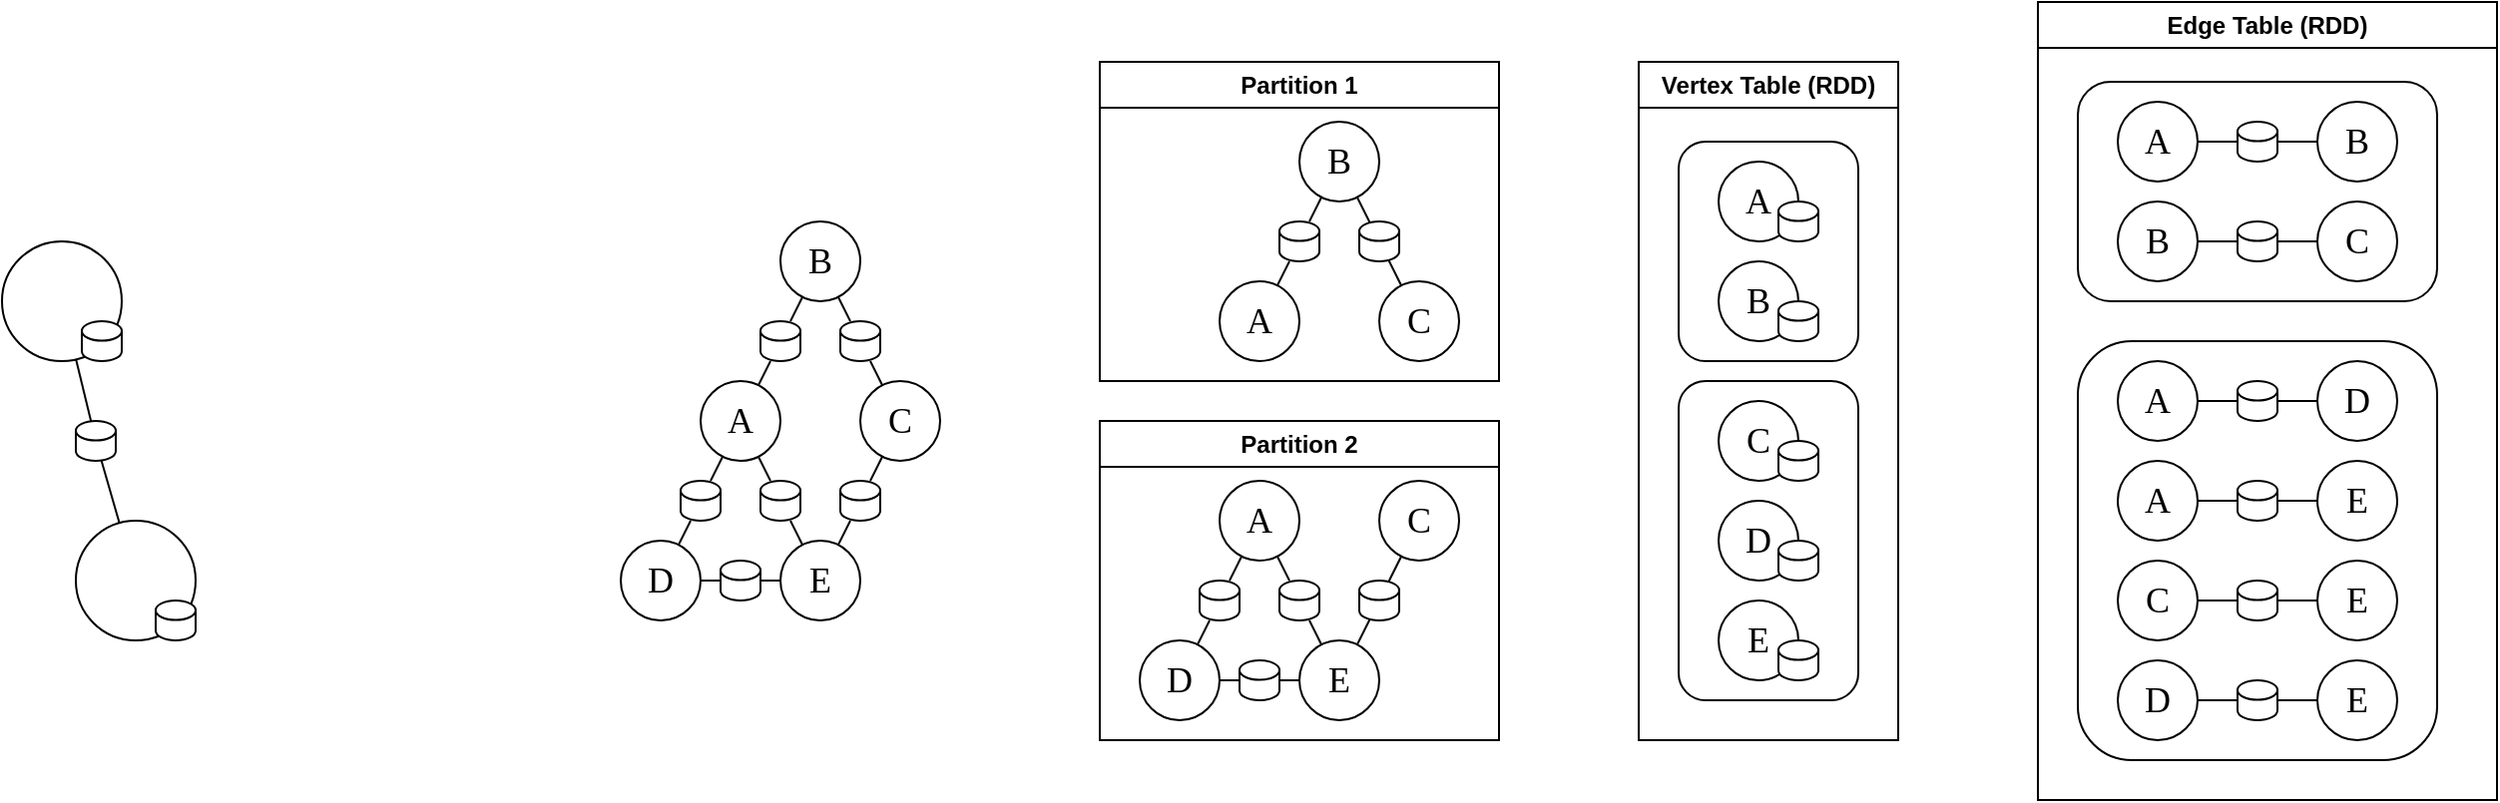 <mxfile version="21.6.2" type="github">
  <diagram name="Page-1" id="1IOZiHgla6m4dTyVtpX0">
    <mxGraphModel dx="1475" dy="478" grid="0" gridSize="10" guides="1" tooltips="1" connect="1" arrows="1" fold="1" page="0" pageScale="1" pageWidth="827" pageHeight="1169" math="0" shadow="0">
      <root>
        <mxCell id="0" />
        <mxCell id="1" parent="0" />
        <mxCell id="eN5ll1cdRL_flHKws0ug-1" value="&lt;font style=&quot;font-size: 18px;&quot; face=&quot;Times New Roman&quot;&gt;A&lt;/font&gt;" style="ellipse;whiteSpace=wrap;html=1;aspect=fixed;" vertex="1" parent="1">
          <mxGeometry x="120" y="200" width="40" height="40" as="geometry" />
        </mxCell>
        <mxCell id="eN5ll1cdRL_flHKws0ug-3" value="&lt;font style=&quot;font-size: 18px;&quot; face=&quot;Times New Roman&quot;&gt;B&lt;/font&gt;" style="ellipse;whiteSpace=wrap;html=1;aspect=fixed;" vertex="1" parent="1">
          <mxGeometry x="160" y="120" width="40" height="40" as="geometry" />
        </mxCell>
        <mxCell id="eN5ll1cdRL_flHKws0ug-4" value="&lt;font style=&quot;font-size: 18px;&quot; face=&quot;Times New Roman&quot;&gt;C&lt;/font&gt;" style="ellipse;whiteSpace=wrap;html=1;aspect=fixed;" vertex="1" parent="1">
          <mxGeometry x="200" y="200" width="40" height="40" as="geometry" />
        </mxCell>
        <mxCell id="eN5ll1cdRL_flHKws0ug-6" value="" style="endArrow=none;html=1;rounded=0;" edge="1" parent="1" source="eN5ll1cdRL_flHKws0ug-39" target="eN5ll1cdRL_flHKws0ug-3">
          <mxGeometry width="50" height="50" relative="1" as="geometry">
            <mxPoint x="20" y="250" as="sourcePoint" />
            <mxPoint x="70" y="200" as="targetPoint" />
          </mxGeometry>
        </mxCell>
        <mxCell id="eN5ll1cdRL_flHKws0ug-7" value="&lt;font style=&quot;font-size: 18px;&quot; face=&quot;Times New Roman&quot;&gt;D&lt;/font&gt;" style="ellipse;whiteSpace=wrap;html=1;aspect=fixed;" vertex="1" parent="1">
          <mxGeometry x="80" y="280" width="40" height="40" as="geometry" />
        </mxCell>
        <mxCell id="eN5ll1cdRL_flHKws0ug-8" value="&lt;font style=&quot;font-size: 18px;&quot; face=&quot;Times New Roman&quot;&gt;E&lt;/font&gt;" style="ellipse;whiteSpace=wrap;html=1;aspect=fixed;" vertex="1" parent="1">
          <mxGeometry x="160" y="280" width="40" height="40" as="geometry" />
        </mxCell>
        <mxCell id="eN5ll1cdRL_flHKws0ug-9" value="" style="endArrow=none;html=1;rounded=0;" edge="1" parent="1" source="eN5ll1cdRL_flHKws0ug-52" target="eN5ll1cdRL_flHKws0ug-3">
          <mxGeometry width="50" height="50" relative="1" as="geometry">
            <mxPoint x="150" y="210" as="sourcePoint" />
            <mxPoint x="150" y="130" as="targetPoint" />
          </mxGeometry>
        </mxCell>
        <mxCell id="eN5ll1cdRL_flHKws0ug-10" value="" style="endArrow=none;html=1;rounded=0;" edge="1" parent="1" source="eN5ll1cdRL_flHKws0ug-58" target="eN5ll1cdRL_flHKws0ug-1">
          <mxGeometry width="50" height="50" relative="1" as="geometry">
            <mxPoint x="256" y="216" as="sourcePoint" />
            <mxPoint x="164" y="124" as="targetPoint" />
          </mxGeometry>
        </mxCell>
        <mxCell id="eN5ll1cdRL_flHKws0ug-11" value="" style="endArrow=none;html=1;rounded=0;" edge="1" parent="1" source="eN5ll1cdRL_flHKws0ug-56" target="eN5ll1cdRL_flHKws0ug-1">
          <mxGeometry width="50" height="50" relative="1" as="geometry">
            <mxPoint x="261" y="212" as="sourcePoint" />
            <mxPoint x="219" y="128" as="targetPoint" />
          </mxGeometry>
        </mxCell>
        <mxCell id="eN5ll1cdRL_flHKws0ug-12" value="" style="endArrow=none;html=1;rounded=0;" edge="1" parent="1" source="eN5ll1cdRL_flHKws0ug-54" target="eN5ll1cdRL_flHKws0ug-4">
          <mxGeometry width="50" height="50" relative="1" as="geometry">
            <mxPoint x="201" y="332" as="sourcePoint" />
            <mxPoint x="159" y="248" as="targetPoint" />
          </mxGeometry>
        </mxCell>
        <mxCell id="eN5ll1cdRL_flHKws0ug-13" value="" style="endArrow=none;html=1;rounded=0;" edge="1" parent="1" source="eN5ll1cdRL_flHKws0ug-60" target="eN5ll1cdRL_flHKws0ug-7">
          <mxGeometry width="50" height="50" relative="1" as="geometry">
            <mxPoint x="219" y="332" as="sourcePoint" />
            <mxPoint x="261" y="248" as="targetPoint" />
          </mxGeometry>
        </mxCell>
        <mxCell id="eN5ll1cdRL_flHKws0ug-15" value="Partition 1" style="swimlane;whiteSpace=wrap;html=1;" vertex="1" parent="1">
          <mxGeometry x="320" y="40" width="200" height="160" as="geometry" />
        </mxCell>
        <mxCell id="eN5ll1cdRL_flHKws0ug-18" value="&lt;font style=&quot;font-size: 18px;&quot; face=&quot;Times New Roman&quot;&gt;A&lt;/font&gt;" style="ellipse;whiteSpace=wrap;html=1;aspect=fixed;" vertex="1" parent="eN5ll1cdRL_flHKws0ug-15">
          <mxGeometry x="60" y="110" width="40" height="40" as="geometry" />
        </mxCell>
        <mxCell id="eN5ll1cdRL_flHKws0ug-19" value="&lt;font style=&quot;font-size: 18px;&quot; face=&quot;Times New Roman&quot;&gt;B&lt;/font&gt;" style="ellipse;whiteSpace=wrap;html=1;aspect=fixed;" vertex="1" parent="eN5ll1cdRL_flHKws0ug-15">
          <mxGeometry x="100" y="30" width="40" height="40" as="geometry" />
        </mxCell>
        <mxCell id="eN5ll1cdRL_flHKws0ug-20" value="&lt;font style=&quot;font-size: 18px;&quot; face=&quot;Times New Roman&quot;&gt;C&lt;/font&gt;" style="ellipse;whiteSpace=wrap;html=1;aspect=fixed;" vertex="1" parent="eN5ll1cdRL_flHKws0ug-15">
          <mxGeometry x="140" y="110" width="40" height="40" as="geometry" />
        </mxCell>
        <mxCell id="eN5ll1cdRL_flHKws0ug-21" value="" style="endArrow=none;html=1;rounded=0;" edge="1" parent="eN5ll1cdRL_flHKws0ug-15" source="eN5ll1cdRL_flHKws0ug-62" target="eN5ll1cdRL_flHKws0ug-19">
          <mxGeometry width="50" height="50" relative="1" as="geometry">
            <mxPoint x="-40" y="160" as="sourcePoint" />
            <mxPoint x="10" y="110" as="targetPoint" />
          </mxGeometry>
        </mxCell>
        <mxCell id="eN5ll1cdRL_flHKws0ug-22" value="" style="endArrow=none;html=1;rounded=0;" edge="1" parent="eN5ll1cdRL_flHKws0ug-15" source="eN5ll1cdRL_flHKws0ug-20" target="eN5ll1cdRL_flHKws0ug-19">
          <mxGeometry width="50" height="50" relative="1" as="geometry">
            <mxPoint x="90" y="120" as="sourcePoint" />
            <mxPoint x="90" y="40" as="targetPoint" />
          </mxGeometry>
        </mxCell>
        <mxCell id="eN5ll1cdRL_flHKws0ug-62" value="" style="shape=cylinder3;whiteSpace=wrap;html=1;boundedLbl=1;backgroundOutline=1;size=4.905;" vertex="1" parent="eN5ll1cdRL_flHKws0ug-15">
          <mxGeometry x="90" y="80" width="20" height="20" as="geometry" />
        </mxCell>
        <mxCell id="eN5ll1cdRL_flHKws0ug-63" value="" style="endArrow=none;html=1;rounded=0;" edge="1" parent="eN5ll1cdRL_flHKws0ug-15" source="eN5ll1cdRL_flHKws0ug-18" target="eN5ll1cdRL_flHKws0ug-62">
          <mxGeometry width="50" height="50" relative="1" as="geometry">
            <mxPoint x="409" y="152" as="sourcePoint" />
            <mxPoint x="431" y="108" as="targetPoint" />
          </mxGeometry>
        </mxCell>
        <mxCell id="eN5ll1cdRL_flHKws0ug-64" value="" style="shape=cylinder3;whiteSpace=wrap;html=1;boundedLbl=1;backgroundOutline=1;size=4.905;" vertex="1" parent="eN5ll1cdRL_flHKws0ug-15">
          <mxGeometry x="130" y="80" width="20" height="20" as="geometry" />
        </mxCell>
        <mxCell id="eN5ll1cdRL_flHKws0ug-24" value="Partition 2" style="swimlane;whiteSpace=wrap;html=1;" vertex="1" parent="1">
          <mxGeometry x="320" y="220" width="200" height="160" as="geometry" />
        </mxCell>
        <mxCell id="eN5ll1cdRL_flHKws0ug-30" value="&lt;font style=&quot;font-size: 18px;&quot; face=&quot;Times New Roman&quot;&gt;A&lt;/font&gt;" style="ellipse;whiteSpace=wrap;html=1;aspect=fixed;" vertex="1" parent="eN5ll1cdRL_flHKws0ug-24">
          <mxGeometry x="60" y="30" width="40" height="40" as="geometry" />
        </mxCell>
        <mxCell id="eN5ll1cdRL_flHKws0ug-31" value="&lt;font style=&quot;font-size: 18px;&quot; face=&quot;Times New Roman&quot;&gt;C&lt;/font&gt;" style="ellipse;whiteSpace=wrap;html=1;aspect=fixed;" vertex="1" parent="eN5ll1cdRL_flHKws0ug-24">
          <mxGeometry x="140" y="30" width="40" height="40" as="geometry" />
        </mxCell>
        <mxCell id="eN5ll1cdRL_flHKws0ug-32" value="&lt;font style=&quot;font-size: 18px;&quot; face=&quot;Times New Roman&quot;&gt;D&lt;/font&gt;" style="ellipse;whiteSpace=wrap;html=1;aspect=fixed;" vertex="1" parent="eN5ll1cdRL_flHKws0ug-24">
          <mxGeometry x="20" y="110" width="40" height="40" as="geometry" />
        </mxCell>
        <mxCell id="eN5ll1cdRL_flHKws0ug-33" value="&lt;font style=&quot;font-size: 18px;&quot; face=&quot;Times New Roman&quot;&gt;E&lt;/font&gt;" style="ellipse;whiteSpace=wrap;html=1;aspect=fixed;" vertex="1" parent="eN5ll1cdRL_flHKws0ug-24">
          <mxGeometry x="100" y="110" width="40" height="40" as="geometry" />
        </mxCell>
        <mxCell id="eN5ll1cdRL_flHKws0ug-34" value="" style="endArrow=none;html=1;rounded=0;" edge="1" parent="eN5ll1cdRL_flHKws0ug-24" source="eN5ll1cdRL_flHKws0ug-65" target="eN5ll1cdRL_flHKws0ug-30">
          <mxGeometry width="50" height="50" relative="1" as="geometry">
            <mxPoint x="196" y="46" as="sourcePoint" />
            <mxPoint x="104" y="-46" as="targetPoint" />
          </mxGeometry>
        </mxCell>
        <mxCell id="eN5ll1cdRL_flHKws0ug-35" value="" style="endArrow=none;html=1;rounded=0;" edge="1" parent="eN5ll1cdRL_flHKws0ug-24" source="eN5ll1cdRL_flHKws0ug-67" target="eN5ll1cdRL_flHKws0ug-30">
          <mxGeometry width="50" height="50" relative="1" as="geometry">
            <mxPoint x="201" y="42" as="sourcePoint" />
            <mxPoint x="159" y="-42" as="targetPoint" />
          </mxGeometry>
        </mxCell>
        <mxCell id="eN5ll1cdRL_flHKws0ug-36" value="" style="endArrow=none;html=1;rounded=0;" edge="1" parent="eN5ll1cdRL_flHKws0ug-24" source="eN5ll1cdRL_flHKws0ug-33" target="eN5ll1cdRL_flHKws0ug-31">
          <mxGeometry width="50" height="50" relative="1" as="geometry">
            <mxPoint x="141" y="162" as="sourcePoint" />
            <mxPoint x="99" y="78" as="targetPoint" />
          </mxGeometry>
        </mxCell>
        <mxCell id="eN5ll1cdRL_flHKws0ug-37" value="" style="endArrow=none;html=1;rounded=0;" edge="1" parent="eN5ll1cdRL_flHKws0ug-24" source="eN5ll1cdRL_flHKws0ug-70" target="eN5ll1cdRL_flHKws0ug-32">
          <mxGeometry width="50" height="50" relative="1" as="geometry">
            <mxPoint x="159" y="162" as="sourcePoint" />
            <mxPoint x="201" y="78" as="targetPoint" />
          </mxGeometry>
        </mxCell>
        <mxCell id="eN5ll1cdRL_flHKws0ug-65" value="" style="shape=cylinder3;whiteSpace=wrap;html=1;boundedLbl=1;backgroundOutline=1;size=4.905;" vertex="1" parent="eN5ll1cdRL_flHKws0ug-24">
          <mxGeometry x="50" y="80" width="20" height="20" as="geometry" />
        </mxCell>
        <mxCell id="eN5ll1cdRL_flHKws0ug-66" value="" style="endArrow=none;html=1;rounded=0;" edge="1" parent="eN5ll1cdRL_flHKws0ug-24" source="eN5ll1cdRL_flHKws0ug-32" target="eN5ll1cdRL_flHKws0ug-65">
          <mxGeometry width="50" height="50" relative="1" as="geometry">
            <mxPoint x="369" y="332" as="sourcePoint" />
            <mxPoint x="391" y="288" as="targetPoint" />
          </mxGeometry>
        </mxCell>
        <mxCell id="eN5ll1cdRL_flHKws0ug-67" value="" style="shape=cylinder3;whiteSpace=wrap;html=1;boundedLbl=1;backgroundOutline=1;size=4.905;" vertex="1" parent="eN5ll1cdRL_flHKws0ug-24">
          <mxGeometry x="90" y="80" width="20" height="20" as="geometry" />
        </mxCell>
        <mxCell id="eN5ll1cdRL_flHKws0ug-68" value="" style="endArrow=none;html=1;rounded=0;" edge="1" parent="eN5ll1cdRL_flHKws0ug-24" source="eN5ll1cdRL_flHKws0ug-33" target="eN5ll1cdRL_flHKws0ug-67">
          <mxGeometry width="50" height="50" relative="1" as="geometry">
            <mxPoint x="431" y="332" as="sourcePoint" />
            <mxPoint x="409" y="288" as="targetPoint" />
          </mxGeometry>
        </mxCell>
        <mxCell id="eN5ll1cdRL_flHKws0ug-69" value="" style="shape=cylinder3;whiteSpace=wrap;html=1;boundedLbl=1;backgroundOutline=1;size=4.905;" vertex="1" parent="eN5ll1cdRL_flHKws0ug-24">
          <mxGeometry x="130" y="80" width="20" height="20" as="geometry" />
        </mxCell>
        <mxCell id="eN5ll1cdRL_flHKws0ug-70" value="" style="shape=cylinder3;whiteSpace=wrap;html=1;boundedLbl=1;backgroundOutline=1;size=4.905;" vertex="1" parent="eN5ll1cdRL_flHKws0ug-24">
          <mxGeometry x="70" y="120" width="20" height="20" as="geometry" />
        </mxCell>
        <mxCell id="eN5ll1cdRL_flHKws0ug-71" value="" style="endArrow=none;html=1;rounded=0;" edge="1" parent="eN5ll1cdRL_flHKws0ug-24" source="eN5ll1cdRL_flHKws0ug-33" target="eN5ll1cdRL_flHKws0ug-70">
          <mxGeometry width="50" height="50" relative="1" as="geometry">
            <mxPoint x="420" y="350" as="sourcePoint" />
            <mxPoint x="380" y="350" as="targetPoint" />
          </mxGeometry>
        </mxCell>
        <mxCell id="eN5ll1cdRL_flHKws0ug-51" value="" style="endArrow=none;html=1;rounded=0;" edge="1" parent="1" source="eN5ll1cdRL_flHKws0ug-1" target="eN5ll1cdRL_flHKws0ug-39">
          <mxGeometry width="50" height="50" relative="1" as="geometry">
            <mxPoint x="149" y="202" as="sourcePoint" />
            <mxPoint x="171" y="158" as="targetPoint" />
          </mxGeometry>
        </mxCell>
        <mxCell id="eN5ll1cdRL_flHKws0ug-39" value="" style="shape=cylinder3;whiteSpace=wrap;html=1;boundedLbl=1;backgroundOutline=1;size=4.905;" vertex="1" parent="1">
          <mxGeometry x="150" y="170" width="20" height="20" as="geometry" />
        </mxCell>
        <mxCell id="eN5ll1cdRL_flHKws0ug-53" value="" style="endArrow=none;html=1;rounded=0;" edge="1" parent="1" source="eN5ll1cdRL_flHKws0ug-4" target="eN5ll1cdRL_flHKws0ug-52">
          <mxGeometry width="50" height="50" relative="1" as="geometry">
            <mxPoint x="211" y="202" as="sourcePoint" />
            <mxPoint x="189" y="158" as="targetPoint" />
          </mxGeometry>
        </mxCell>
        <mxCell id="eN5ll1cdRL_flHKws0ug-52" value="" style="shape=cylinder3;whiteSpace=wrap;html=1;boundedLbl=1;backgroundOutline=1;size=4.905;" vertex="1" parent="1">
          <mxGeometry x="190" y="170" width="20" height="20" as="geometry" />
        </mxCell>
        <mxCell id="eN5ll1cdRL_flHKws0ug-55" value="" style="endArrow=none;html=1;rounded=0;" edge="1" parent="1" source="eN5ll1cdRL_flHKws0ug-8" target="eN5ll1cdRL_flHKws0ug-54">
          <mxGeometry width="50" height="50" relative="1" as="geometry">
            <mxPoint x="189" y="282" as="sourcePoint" />
            <mxPoint x="211" y="238" as="targetPoint" />
          </mxGeometry>
        </mxCell>
        <mxCell id="eN5ll1cdRL_flHKws0ug-54" value="" style="shape=cylinder3;whiteSpace=wrap;html=1;boundedLbl=1;backgroundOutline=1;size=4.905;" vertex="1" parent="1">
          <mxGeometry x="190" y="250" width="20" height="20" as="geometry" />
        </mxCell>
        <mxCell id="eN5ll1cdRL_flHKws0ug-57" value="" style="endArrow=none;html=1;rounded=0;" edge="1" parent="1" source="eN5ll1cdRL_flHKws0ug-8" target="eN5ll1cdRL_flHKws0ug-56">
          <mxGeometry width="50" height="50" relative="1" as="geometry">
            <mxPoint x="171" y="282" as="sourcePoint" />
            <mxPoint x="149" y="238" as="targetPoint" />
          </mxGeometry>
        </mxCell>
        <mxCell id="eN5ll1cdRL_flHKws0ug-56" value="" style="shape=cylinder3;whiteSpace=wrap;html=1;boundedLbl=1;backgroundOutline=1;size=4.905;" vertex="1" parent="1">
          <mxGeometry x="150" y="250" width="20" height="20" as="geometry" />
        </mxCell>
        <mxCell id="eN5ll1cdRL_flHKws0ug-59" value="" style="endArrow=none;html=1;rounded=0;" edge="1" parent="1" source="eN5ll1cdRL_flHKws0ug-7" target="eN5ll1cdRL_flHKws0ug-58">
          <mxGeometry width="50" height="50" relative="1" as="geometry">
            <mxPoint x="109" y="282" as="sourcePoint" />
            <mxPoint x="131" y="238" as="targetPoint" />
          </mxGeometry>
        </mxCell>
        <mxCell id="eN5ll1cdRL_flHKws0ug-58" value="" style="shape=cylinder3;whiteSpace=wrap;html=1;boundedLbl=1;backgroundOutline=1;size=4.905;" vertex="1" parent="1">
          <mxGeometry x="110" y="250" width="20" height="20" as="geometry" />
        </mxCell>
        <mxCell id="eN5ll1cdRL_flHKws0ug-61" value="" style="endArrow=none;html=1;rounded=0;" edge="1" parent="1" source="eN5ll1cdRL_flHKws0ug-8" target="eN5ll1cdRL_flHKws0ug-60">
          <mxGeometry width="50" height="50" relative="1" as="geometry">
            <mxPoint x="160" y="300" as="sourcePoint" />
            <mxPoint x="120" y="300" as="targetPoint" />
          </mxGeometry>
        </mxCell>
        <mxCell id="eN5ll1cdRL_flHKws0ug-60" value="" style="shape=cylinder3;whiteSpace=wrap;html=1;boundedLbl=1;backgroundOutline=1;size=4.905;" vertex="1" parent="1">
          <mxGeometry x="130" y="290" width="20" height="20" as="geometry" />
        </mxCell>
        <mxCell id="eN5ll1cdRL_flHKws0ug-73" value="" style="ellipse;whiteSpace=wrap;html=1;aspect=fixed;" vertex="1" parent="1">
          <mxGeometry x="-230" y="130" width="60" height="60" as="geometry" />
        </mxCell>
        <mxCell id="eN5ll1cdRL_flHKws0ug-74" value="" style="ellipse;whiteSpace=wrap;html=1;aspect=fixed;" vertex="1" parent="1">
          <mxGeometry x="-193" y="270" width="60" height="60" as="geometry" />
        </mxCell>
        <mxCell id="eN5ll1cdRL_flHKws0ug-76" value="" style="endArrow=none;html=1;rounded=0;" edge="1" parent="1" source="eN5ll1cdRL_flHKws0ug-84" target="eN5ll1cdRL_flHKws0ug-73">
          <mxGeometry width="50" height="50" relative="1" as="geometry">
            <mxPoint x="-140" y="160" as="sourcePoint" />
            <mxPoint x="-170" y="130" as="targetPoint" />
          </mxGeometry>
        </mxCell>
        <mxCell id="eN5ll1cdRL_flHKws0ug-82" value="" style="shape=cylinder3;whiteSpace=wrap;html=1;boundedLbl=1;backgroundOutline=1;size=4.905;" vertex="1" parent="1">
          <mxGeometry x="-190" y="170" width="20" height="20" as="geometry" />
        </mxCell>
        <mxCell id="eN5ll1cdRL_flHKws0ug-83" value="" style="shape=cylinder3;whiteSpace=wrap;html=1;boundedLbl=1;backgroundOutline=1;size=4.905;" vertex="1" parent="1">
          <mxGeometry x="-153" y="310" width="20" height="20" as="geometry" />
        </mxCell>
        <mxCell id="eN5ll1cdRL_flHKws0ug-85" value="" style="endArrow=none;html=1;rounded=0;" edge="1" parent="1" source="eN5ll1cdRL_flHKws0ug-74" target="eN5ll1cdRL_flHKws0ug-84">
          <mxGeometry width="50" height="50" relative="1" as="geometry">
            <mxPoint x="-171" y="271" as="sourcePoint" />
            <mxPoint x="-192" y="189" as="targetPoint" />
          </mxGeometry>
        </mxCell>
        <mxCell id="eN5ll1cdRL_flHKws0ug-84" value="" style="shape=cylinder3;whiteSpace=wrap;html=1;boundedLbl=1;backgroundOutline=1;size=4.905;" vertex="1" parent="1">
          <mxGeometry x="-193" y="220" width="20" height="20" as="geometry" />
        </mxCell>
        <mxCell id="eN5ll1cdRL_flHKws0ug-86" value="Vertex Table (RDD)" style="swimlane;whiteSpace=wrap;html=1;" vertex="1" parent="1">
          <mxGeometry x="590" y="40" width="130" height="340" as="geometry" />
        </mxCell>
        <mxCell id="eN5ll1cdRL_flHKws0ug-93" value="" style="rounded=1;whiteSpace=wrap;html=1;" vertex="1" parent="eN5ll1cdRL_flHKws0ug-86">
          <mxGeometry x="20" y="40" width="90" height="110" as="geometry" />
        </mxCell>
        <mxCell id="eN5ll1cdRL_flHKws0ug-87" value="&lt;font style=&quot;font-size: 18px;&quot; face=&quot;Times New Roman&quot;&gt;A&lt;/font&gt;" style="ellipse;whiteSpace=wrap;html=1;aspect=fixed;" vertex="1" parent="eN5ll1cdRL_flHKws0ug-86">
          <mxGeometry x="40" y="50" width="40" height="40" as="geometry" />
        </mxCell>
        <mxCell id="eN5ll1cdRL_flHKws0ug-88" value="" style="shape=cylinder3;whiteSpace=wrap;html=1;boundedLbl=1;backgroundOutline=1;size=4.905;" vertex="1" parent="eN5ll1cdRL_flHKws0ug-86">
          <mxGeometry x="70" y="70" width="20" height="20" as="geometry" />
        </mxCell>
        <mxCell id="eN5ll1cdRL_flHKws0ug-91" value="&lt;font style=&quot;font-size: 18px;&quot; face=&quot;Times New Roman&quot;&gt;B&lt;/font&gt;" style="ellipse;whiteSpace=wrap;html=1;aspect=fixed;" vertex="1" parent="eN5ll1cdRL_flHKws0ug-86">
          <mxGeometry x="40" y="100" width="40" height="40" as="geometry" />
        </mxCell>
        <mxCell id="eN5ll1cdRL_flHKws0ug-92" value="" style="shape=cylinder3;whiteSpace=wrap;html=1;boundedLbl=1;backgroundOutline=1;size=4.905;" vertex="1" parent="eN5ll1cdRL_flHKws0ug-86">
          <mxGeometry x="70" y="120" width="20" height="20" as="geometry" />
        </mxCell>
        <mxCell id="eN5ll1cdRL_flHKws0ug-94" value="" style="rounded=1;whiteSpace=wrap;html=1;" vertex="1" parent="eN5ll1cdRL_flHKws0ug-86">
          <mxGeometry x="20" y="160" width="90" height="160" as="geometry" />
        </mxCell>
        <mxCell id="eN5ll1cdRL_flHKws0ug-95" value="&lt;font style=&quot;font-size: 18px;&quot; face=&quot;Times New Roman&quot;&gt;C&lt;/font&gt;" style="ellipse;whiteSpace=wrap;html=1;aspect=fixed;" vertex="1" parent="eN5ll1cdRL_flHKws0ug-86">
          <mxGeometry x="40" y="170" width="40" height="40" as="geometry" />
        </mxCell>
        <mxCell id="eN5ll1cdRL_flHKws0ug-96" value="" style="shape=cylinder3;whiteSpace=wrap;html=1;boundedLbl=1;backgroundOutline=1;size=4.905;" vertex="1" parent="eN5ll1cdRL_flHKws0ug-86">
          <mxGeometry x="70" y="190" width="20" height="20" as="geometry" />
        </mxCell>
        <mxCell id="eN5ll1cdRL_flHKws0ug-97" value="&lt;font style=&quot;font-size: 18px;&quot; face=&quot;Times New Roman&quot;&gt;D&lt;/font&gt;" style="ellipse;whiteSpace=wrap;html=1;aspect=fixed;" vertex="1" parent="eN5ll1cdRL_flHKws0ug-86">
          <mxGeometry x="40" y="220" width="40" height="40" as="geometry" />
        </mxCell>
        <mxCell id="eN5ll1cdRL_flHKws0ug-98" value="" style="shape=cylinder3;whiteSpace=wrap;html=1;boundedLbl=1;backgroundOutline=1;size=4.905;" vertex="1" parent="eN5ll1cdRL_flHKws0ug-86">
          <mxGeometry x="70" y="240" width="20" height="20" as="geometry" />
        </mxCell>
        <mxCell id="eN5ll1cdRL_flHKws0ug-99" value="&lt;font style=&quot;font-size: 18px;&quot; face=&quot;Times New Roman&quot;&gt;E&lt;/font&gt;" style="ellipse;whiteSpace=wrap;html=1;aspect=fixed;" vertex="1" parent="eN5ll1cdRL_flHKws0ug-86">
          <mxGeometry x="40" y="270" width="40" height="40" as="geometry" />
        </mxCell>
        <mxCell id="eN5ll1cdRL_flHKws0ug-100" value="" style="shape=cylinder3;whiteSpace=wrap;html=1;boundedLbl=1;backgroundOutline=1;size=4.905;" vertex="1" parent="eN5ll1cdRL_flHKws0ug-86">
          <mxGeometry x="70" y="290" width="20" height="20" as="geometry" />
        </mxCell>
        <mxCell id="eN5ll1cdRL_flHKws0ug-102" value="Edge Table (RDD)" style="swimlane;whiteSpace=wrap;html=1;" vertex="1" parent="1">
          <mxGeometry x="790" y="10" width="230" height="400" as="geometry" />
        </mxCell>
        <mxCell id="eN5ll1cdRL_flHKws0ug-103" value="" style="rounded=1;whiteSpace=wrap;html=1;" vertex="1" parent="eN5ll1cdRL_flHKws0ug-102">
          <mxGeometry x="20" y="40" width="180" height="110" as="geometry" />
        </mxCell>
        <mxCell id="eN5ll1cdRL_flHKws0ug-104" value="&lt;font style=&quot;font-size: 18px;&quot; face=&quot;Times New Roman&quot;&gt;A&lt;/font&gt;" style="ellipse;whiteSpace=wrap;html=1;aspect=fixed;" vertex="1" parent="eN5ll1cdRL_flHKws0ug-102">
          <mxGeometry x="40" y="50" width="40" height="40" as="geometry" />
        </mxCell>
        <mxCell id="eN5ll1cdRL_flHKws0ug-106" value="&lt;font style=&quot;font-size: 18px;&quot; face=&quot;Times New Roman&quot;&gt;B&lt;/font&gt;" style="ellipse;whiteSpace=wrap;html=1;aspect=fixed;" vertex="1" parent="eN5ll1cdRL_flHKws0ug-102">
          <mxGeometry x="40" y="100" width="40" height="40" as="geometry" />
        </mxCell>
        <mxCell id="eN5ll1cdRL_flHKws0ug-108" value="" style="rounded=1;whiteSpace=wrap;html=1;" vertex="1" parent="eN5ll1cdRL_flHKws0ug-102">
          <mxGeometry x="20" y="170" width="180" height="210" as="geometry" />
        </mxCell>
        <mxCell id="eN5ll1cdRL_flHKws0ug-109" value="&lt;font style=&quot;font-size: 18px;&quot; face=&quot;Times New Roman&quot;&gt;A&lt;/font&gt;" style="ellipse;whiteSpace=wrap;html=1;aspect=fixed;" vertex="1" parent="eN5ll1cdRL_flHKws0ug-102">
          <mxGeometry x="40" y="180" width="40" height="40" as="geometry" />
        </mxCell>
        <mxCell id="eN5ll1cdRL_flHKws0ug-111" value="&lt;font style=&quot;font-size: 18px;&quot; face=&quot;Times New Roman&quot;&gt;A&lt;/font&gt;" style="ellipse;whiteSpace=wrap;html=1;aspect=fixed;" vertex="1" parent="eN5ll1cdRL_flHKws0ug-102">
          <mxGeometry x="40" y="230" width="40" height="40" as="geometry" />
        </mxCell>
        <mxCell id="eN5ll1cdRL_flHKws0ug-113" value="&lt;font style=&quot;font-size: 18px;&quot; face=&quot;Times New Roman&quot;&gt;C&lt;/font&gt;" style="ellipse;whiteSpace=wrap;html=1;aspect=fixed;" vertex="1" parent="eN5ll1cdRL_flHKws0ug-102">
          <mxGeometry x="40" y="280" width="40" height="40" as="geometry" />
        </mxCell>
        <mxCell id="eN5ll1cdRL_flHKws0ug-115" value="&lt;font style=&quot;font-size: 18px;&quot; face=&quot;Times New Roman&quot;&gt;B&lt;/font&gt;" style="ellipse;whiteSpace=wrap;html=1;aspect=fixed;" vertex="1" parent="eN5ll1cdRL_flHKws0ug-102">
          <mxGeometry x="140" y="50" width="40" height="40" as="geometry" />
        </mxCell>
        <mxCell id="eN5ll1cdRL_flHKws0ug-116" value="&lt;font style=&quot;font-size: 18px;&quot; face=&quot;Times New Roman&quot;&gt;C&lt;/font&gt;" style="ellipse;whiteSpace=wrap;html=1;aspect=fixed;" vertex="1" parent="eN5ll1cdRL_flHKws0ug-102">
          <mxGeometry x="140" y="100" width="40" height="40" as="geometry" />
        </mxCell>
        <mxCell id="eN5ll1cdRL_flHKws0ug-119" value="&lt;font style=&quot;font-size: 18px;&quot; face=&quot;Times New Roman&quot;&gt;D&lt;/font&gt;" style="ellipse;whiteSpace=wrap;html=1;aspect=fixed;" vertex="1" parent="eN5ll1cdRL_flHKws0ug-102">
          <mxGeometry x="40" y="330" width="40" height="40" as="geometry" />
        </mxCell>
        <mxCell id="eN5ll1cdRL_flHKws0ug-120" value="&lt;font style=&quot;font-size: 18px;&quot; face=&quot;Times New Roman&quot;&gt;D&lt;/font&gt;" style="ellipse;whiteSpace=wrap;html=1;aspect=fixed;" vertex="1" parent="eN5ll1cdRL_flHKws0ug-102">
          <mxGeometry x="140" y="180" width="40" height="40" as="geometry" />
        </mxCell>
        <mxCell id="eN5ll1cdRL_flHKws0ug-121" value="&lt;font style=&quot;font-size: 18px;&quot; face=&quot;Times New Roman&quot;&gt;E&lt;/font&gt;" style="ellipse;whiteSpace=wrap;html=1;aspect=fixed;" vertex="1" parent="eN5ll1cdRL_flHKws0ug-102">
          <mxGeometry x="140" y="230" width="40" height="40" as="geometry" />
        </mxCell>
        <mxCell id="eN5ll1cdRL_flHKws0ug-122" value="&lt;font style=&quot;font-size: 18px;&quot; face=&quot;Times New Roman&quot;&gt;E&lt;/font&gt;" style="ellipse;whiteSpace=wrap;html=1;aspect=fixed;" vertex="1" parent="eN5ll1cdRL_flHKws0ug-102">
          <mxGeometry x="140" y="280" width="40" height="40" as="geometry" />
        </mxCell>
        <mxCell id="eN5ll1cdRL_flHKws0ug-123" value="&lt;font style=&quot;font-size: 18px;&quot; face=&quot;Times New Roman&quot;&gt;E&lt;/font&gt;" style="ellipse;whiteSpace=wrap;html=1;aspect=fixed;" vertex="1" parent="eN5ll1cdRL_flHKws0ug-102">
          <mxGeometry x="140" y="330" width="40" height="40" as="geometry" />
        </mxCell>
        <mxCell id="eN5ll1cdRL_flHKws0ug-126" value="" style="endArrow=none;html=1;rounded=0;entryX=1;entryY=0.5;entryDx=0;entryDy=0;exitX=0;exitY=0.5;exitDx=0;exitDy=0;" edge="1" parent="eN5ll1cdRL_flHKws0ug-102" source="eN5ll1cdRL_flHKws0ug-148" target="eN5ll1cdRL_flHKws0ug-104">
          <mxGeometry width="50" height="50" relative="1" as="geometry">
            <mxPoint x="310" y="210" as="sourcePoint" />
            <mxPoint x="360" y="160" as="targetPoint" />
          </mxGeometry>
        </mxCell>
        <mxCell id="eN5ll1cdRL_flHKws0ug-143" value="" style="endArrow=none;html=1;rounded=0;" edge="1" parent="eN5ll1cdRL_flHKws0ug-102" source="eN5ll1cdRL_flHKws0ug-150" target="eN5ll1cdRL_flHKws0ug-106">
          <mxGeometry width="50" height="50" relative="1" as="geometry">
            <mxPoint x="150" y="80" as="sourcePoint" />
            <mxPoint x="90" y="80" as="targetPoint" />
          </mxGeometry>
        </mxCell>
        <mxCell id="eN5ll1cdRL_flHKws0ug-144" value="" style="endArrow=none;html=1;rounded=0;" edge="1" parent="eN5ll1cdRL_flHKws0ug-102" source="eN5ll1cdRL_flHKws0ug-152" target="eN5ll1cdRL_flHKws0ug-109">
          <mxGeometry width="50" height="50" relative="1" as="geometry">
            <mxPoint x="160" y="90" as="sourcePoint" />
            <mxPoint x="100" y="90" as="targetPoint" />
          </mxGeometry>
        </mxCell>
        <mxCell id="eN5ll1cdRL_flHKws0ug-145" value="" style="endArrow=none;html=1;rounded=0;" edge="1" parent="eN5ll1cdRL_flHKws0ug-102" source="eN5ll1cdRL_flHKws0ug-121" target="eN5ll1cdRL_flHKws0ug-111">
          <mxGeometry width="50" height="50" relative="1" as="geometry">
            <mxPoint x="150" y="210" as="sourcePoint" />
            <mxPoint x="90" y="210" as="targetPoint" />
          </mxGeometry>
        </mxCell>
        <mxCell id="eN5ll1cdRL_flHKws0ug-146" value="" style="endArrow=none;html=1;rounded=0;" edge="1" parent="eN5ll1cdRL_flHKws0ug-102" source="eN5ll1cdRL_flHKws0ug-155" target="eN5ll1cdRL_flHKws0ug-113">
          <mxGeometry width="50" height="50" relative="1" as="geometry">
            <mxPoint x="150" y="260" as="sourcePoint" />
            <mxPoint x="90" y="260" as="targetPoint" />
          </mxGeometry>
        </mxCell>
        <mxCell id="eN5ll1cdRL_flHKws0ug-147" value="" style="endArrow=none;html=1;rounded=0;" edge="1" parent="eN5ll1cdRL_flHKws0ug-102" source="eN5ll1cdRL_flHKws0ug-157" target="eN5ll1cdRL_flHKws0ug-119">
          <mxGeometry width="50" height="50" relative="1" as="geometry">
            <mxPoint x="160" y="270" as="sourcePoint" />
            <mxPoint x="100" y="270" as="targetPoint" />
          </mxGeometry>
        </mxCell>
        <mxCell id="eN5ll1cdRL_flHKws0ug-148" value="" style="shape=cylinder3;whiteSpace=wrap;html=1;boundedLbl=1;backgroundOutline=1;size=4.905;" vertex="1" parent="eN5ll1cdRL_flHKws0ug-102">
          <mxGeometry x="100" y="60" width="20" height="20" as="geometry" />
        </mxCell>
        <mxCell id="eN5ll1cdRL_flHKws0ug-149" value="" style="endArrow=none;html=1;rounded=0;entryX=1;entryY=0.5;entryDx=0;entryDy=0;exitX=0;exitY=0.5;exitDx=0;exitDy=0;" edge="1" parent="eN5ll1cdRL_flHKws0ug-102" source="eN5ll1cdRL_flHKws0ug-115" target="eN5ll1cdRL_flHKws0ug-148">
          <mxGeometry width="50" height="50" relative="1" as="geometry">
            <mxPoint x="860" y="30" as="sourcePoint" />
            <mxPoint x="800" y="30" as="targetPoint" />
          </mxGeometry>
        </mxCell>
        <mxCell id="eN5ll1cdRL_flHKws0ug-150" value="" style="shape=cylinder3;whiteSpace=wrap;html=1;boundedLbl=1;backgroundOutline=1;size=4.905;" vertex="1" parent="eN5ll1cdRL_flHKws0ug-102">
          <mxGeometry x="100" y="110" width="20" height="20" as="geometry" />
        </mxCell>
        <mxCell id="eN5ll1cdRL_flHKws0ug-151" value="" style="endArrow=none;html=1;rounded=0;" edge="1" parent="eN5ll1cdRL_flHKws0ug-102" source="eN5ll1cdRL_flHKws0ug-116" target="eN5ll1cdRL_flHKws0ug-150">
          <mxGeometry width="50" height="50" relative="1" as="geometry">
            <mxPoint x="860" y="80" as="sourcePoint" />
            <mxPoint x="800" y="80" as="targetPoint" />
          </mxGeometry>
        </mxCell>
        <mxCell id="eN5ll1cdRL_flHKws0ug-152" value="" style="shape=cylinder3;whiteSpace=wrap;html=1;boundedLbl=1;backgroundOutline=1;size=4.905;" vertex="1" parent="eN5ll1cdRL_flHKws0ug-102">
          <mxGeometry x="100" y="190" width="20" height="20" as="geometry" />
        </mxCell>
        <mxCell id="eN5ll1cdRL_flHKws0ug-153" value="" style="endArrow=none;html=1;rounded=0;" edge="1" parent="eN5ll1cdRL_flHKws0ug-102" source="eN5ll1cdRL_flHKws0ug-120" target="eN5ll1cdRL_flHKws0ug-152">
          <mxGeometry width="50" height="50" relative="1" as="geometry">
            <mxPoint x="860" y="160" as="sourcePoint" />
            <mxPoint x="800" y="160" as="targetPoint" />
          </mxGeometry>
        </mxCell>
        <mxCell id="eN5ll1cdRL_flHKws0ug-154" value="" style="shape=cylinder3;whiteSpace=wrap;html=1;boundedLbl=1;backgroundOutline=1;size=4.905;" vertex="1" parent="eN5ll1cdRL_flHKws0ug-102">
          <mxGeometry x="100" y="240" width="20" height="20" as="geometry" />
        </mxCell>
        <mxCell id="eN5ll1cdRL_flHKws0ug-155" value="" style="shape=cylinder3;whiteSpace=wrap;html=1;boundedLbl=1;backgroundOutline=1;size=4.905;" vertex="1" parent="eN5ll1cdRL_flHKws0ug-102">
          <mxGeometry x="100" y="290" width="20" height="20" as="geometry" />
        </mxCell>
        <mxCell id="eN5ll1cdRL_flHKws0ug-156" value="" style="endArrow=none;html=1;rounded=0;" edge="1" parent="eN5ll1cdRL_flHKws0ug-102" source="eN5ll1cdRL_flHKws0ug-122" target="eN5ll1cdRL_flHKws0ug-155">
          <mxGeometry width="50" height="50" relative="1" as="geometry">
            <mxPoint x="860" y="260" as="sourcePoint" />
            <mxPoint x="800" y="260" as="targetPoint" />
          </mxGeometry>
        </mxCell>
        <mxCell id="eN5ll1cdRL_flHKws0ug-157" value="" style="shape=cylinder3;whiteSpace=wrap;html=1;boundedLbl=1;backgroundOutline=1;size=4.905;" vertex="1" parent="eN5ll1cdRL_flHKws0ug-102">
          <mxGeometry x="100" y="340" width="20" height="20" as="geometry" />
        </mxCell>
        <mxCell id="eN5ll1cdRL_flHKws0ug-158" value="" style="endArrow=none;html=1;rounded=0;" edge="1" parent="eN5ll1cdRL_flHKws0ug-102" source="eN5ll1cdRL_flHKws0ug-123" target="eN5ll1cdRL_flHKws0ug-157">
          <mxGeometry width="50" height="50" relative="1" as="geometry">
            <mxPoint x="860" y="310" as="sourcePoint" />
            <mxPoint x="800" y="310" as="targetPoint" />
          </mxGeometry>
        </mxCell>
      </root>
    </mxGraphModel>
  </diagram>
</mxfile>
